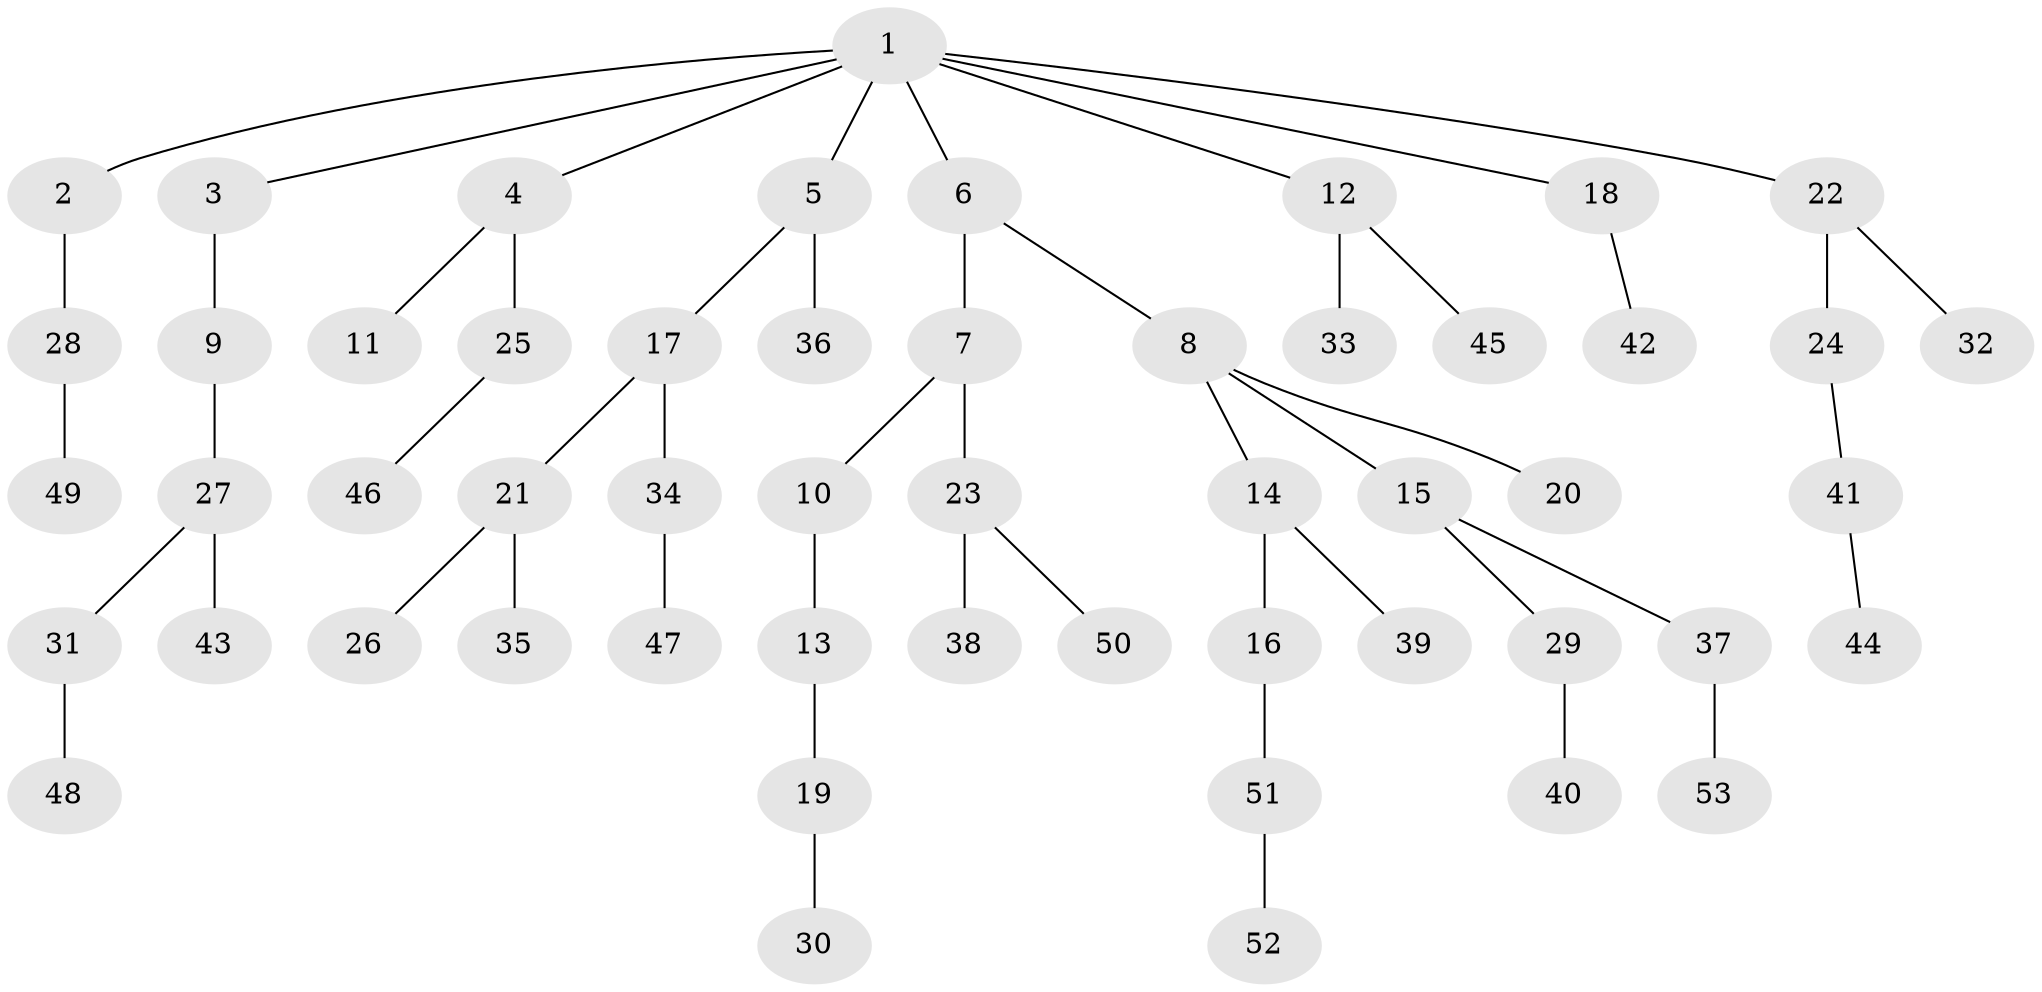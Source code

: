 // coarse degree distribution, {14: 0.047619047619047616, 2: 0.09523809523809523, 1: 0.7619047619047619, 3: 0.09523809523809523}
// Generated by graph-tools (version 1.1) at 2025/19/03/04/25 18:19:15]
// undirected, 53 vertices, 52 edges
graph export_dot {
graph [start="1"]
  node [color=gray90,style=filled];
  1;
  2;
  3;
  4;
  5;
  6;
  7;
  8;
  9;
  10;
  11;
  12;
  13;
  14;
  15;
  16;
  17;
  18;
  19;
  20;
  21;
  22;
  23;
  24;
  25;
  26;
  27;
  28;
  29;
  30;
  31;
  32;
  33;
  34;
  35;
  36;
  37;
  38;
  39;
  40;
  41;
  42;
  43;
  44;
  45;
  46;
  47;
  48;
  49;
  50;
  51;
  52;
  53;
  1 -- 2;
  1 -- 3;
  1 -- 4;
  1 -- 5;
  1 -- 6;
  1 -- 12;
  1 -- 18;
  1 -- 22;
  2 -- 28;
  3 -- 9;
  4 -- 11;
  4 -- 25;
  5 -- 17;
  5 -- 36;
  6 -- 7;
  6 -- 8;
  7 -- 10;
  7 -- 23;
  8 -- 14;
  8 -- 15;
  8 -- 20;
  9 -- 27;
  10 -- 13;
  12 -- 33;
  12 -- 45;
  13 -- 19;
  14 -- 16;
  14 -- 39;
  15 -- 29;
  15 -- 37;
  16 -- 51;
  17 -- 21;
  17 -- 34;
  18 -- 42;
  19 -- 30;
  21 -- 26;
  21 -- 35;
  22 -- 24;
  22 -- 32;
  23 -- 38;
  23 -- 50;
  24 -- 41;
  25 -- 46;
  27 -- 31;
  27 -- 43;
  28 -- 49;
  29 -- 40;
  31 -- 48;
  34 -- 47;
  37 -- 53;
  41 -- 44;
  51 -- 52;
}
